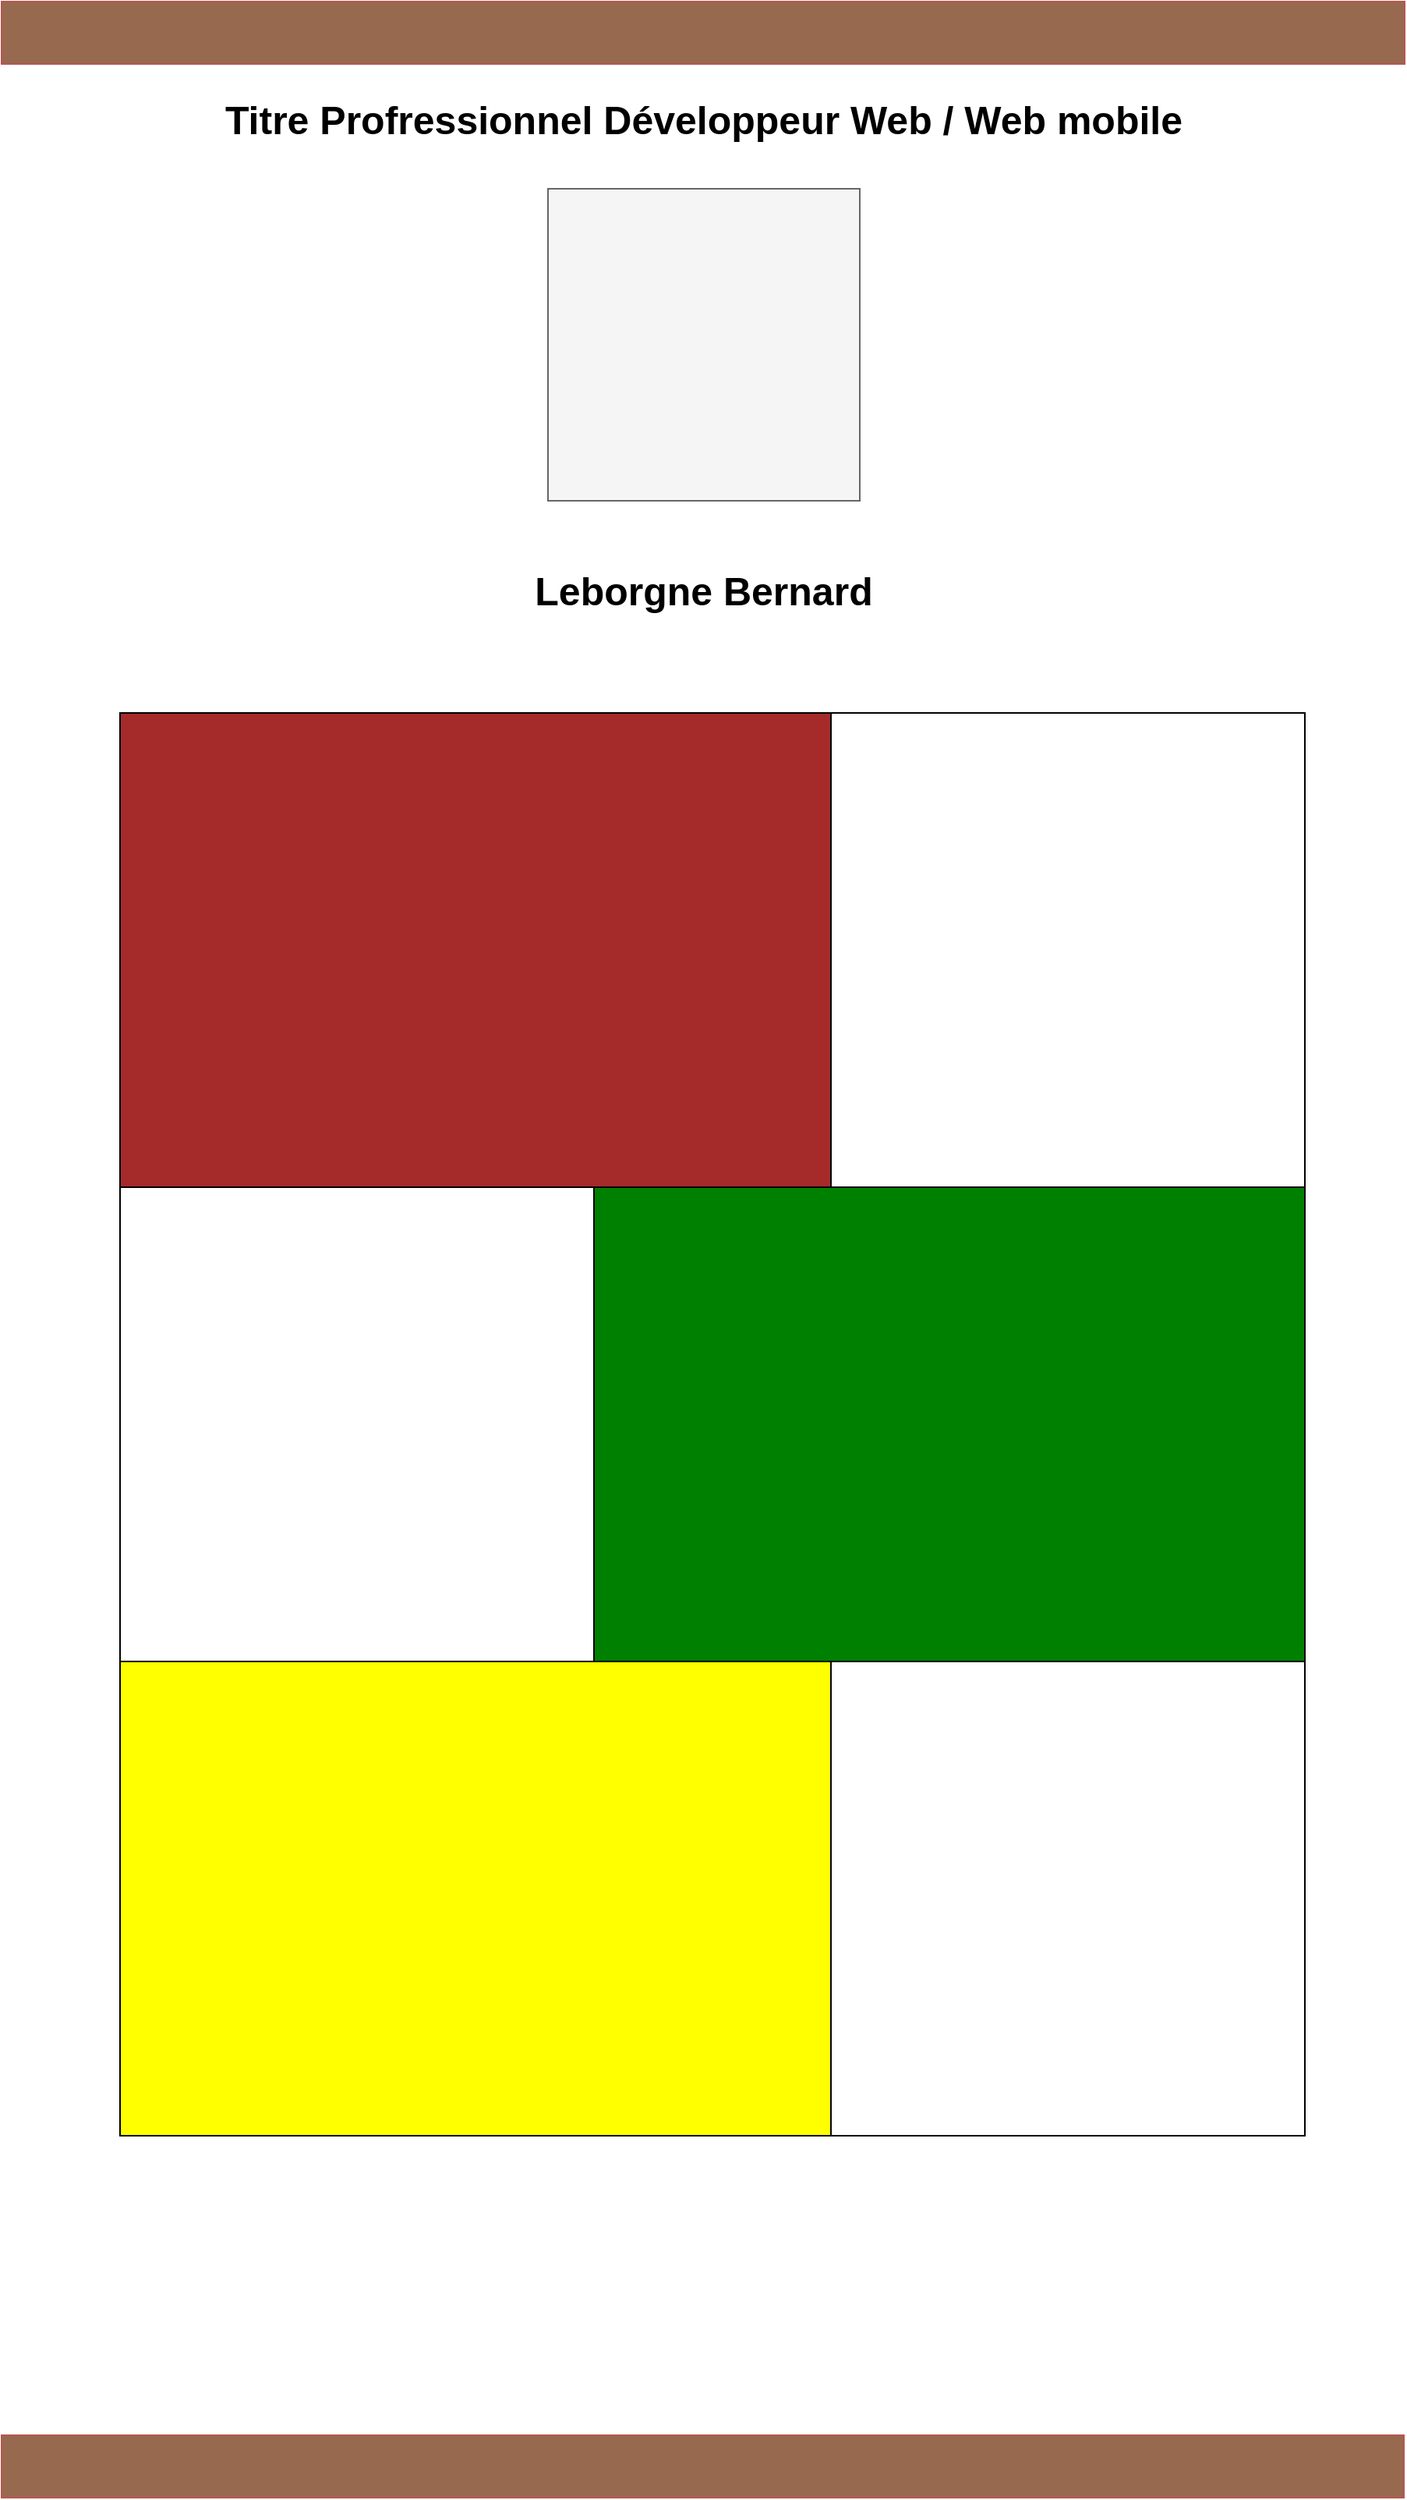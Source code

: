 <mxfile version="14.0.4" type="device"><diagram id="85rkZPnUPxmr_U3jCKhD" name="Page-1"><mxGraphModel dx="1237" dy="737" grid="1" gridSize="19" guides="1" tooltips="1" connect="1" arrows="1" fold="1" page="1" pageScale="1" pageWidth="900" pageHeight="1600" background="#FFFFFF" math="0" shadow="0"><root><mxCell id="0"/><mxCell id="1" parent="0"/><mxCell id="vtX6pTGwNC9kAQFMnwFs-1" value="" style="rounded=0;whiteSpace=wrap;html=1;strokeColor=#b85450;fillColor=#97694e;" parent="1" vertex="1"><mxGeometry width="900" height="40" as="geometry"/></mxCell><mxCell id="vtX6pTGwNC9kAQFMnwFs-2" value="&lt;font size=&quot;1&quot; color=&quot;#000000&quot;&gt;&lt;b style=&quot;font-size: 25px&quot;&gt;Titre Profressionnel Développeur Web / Web mobile&lt;/b&gt;&lt;/font&gt;" style="text;html=1;strokeColor=none;fillColor=none;align=center;verticalAlign=middle;whiteSpace=wrap;rounded=0;" parent="1" vertex="1"><mxGeometry x="135" y="40" width="631" height="70" as="geometry"/></mxCell><mxCell id="vtX6pTGwNC9kAQFMnwFs-3" value="" style="rounded=0;whiteSpace=wrap;html=1;fillColor=#f5f5f5;strokeColor=#666666;fontColor=#333333;" parent="1" vertex="1"><mxGeometry x="350.5" y="120" width="200" height="200" as="geometry"/></mxCell><mxCell id="vtX6pTGwNC9kAQFMnwFs-5" value="&lt;font size=&quot;1&quot; color=&quot;#000000&quot;&gt;&lt;b style=&quot;font-size: 25px&quot;&gt;Leborgne Bernard&lt;/b&gt;&lt;/font&gt;" style="text;html=1;strokeColor=none;fillColor=none;align=center;verticalAlign=middle;whiteSpace=wrap;rounded=0;" parent="1" vertex="1"><mxGeometry x="135" y="342" width="631" height="70" as="geometry"/></mxCell><mxCell id="q9IXds2wnLCg6s5bmXSq-36" value="" style="rounded=0;whiteSpace=wrap;html=1;fillColor=#97694e;" vertex="1" parent="1"><mxGeometry x="76" y="456" width="456" height="228" as="geometry"/></mxCell><mxCell id="q9IXds2wnLCg6s5bmXSq-43" value="" style="edgeStyle=orthogonalEdgeStyle;rounded=0;orthogonalLoop=1;jettySize=auto;html=1;" edge="1" parent="1" source="q9IXds2wnLCg6s5bmXSq-37" target="q9IXds2wnLCg6s5bmXSq-40"><mxGeometry relative="1" as="geometry"/></mxCell><mxCell id="q9IXds2wnLCg6s5bmXSq-37" value="" style="rounded=0;whiteSpace=wrap;html=1;fillColor=#a52a2a;" vertex="1" parent="1"><mxGeometry x="76" y="456" width="456" height="304" as="geometry"/></mxCell><mxCell id="q9IXds2wnLCg6s5bmXSq-38" value="" style="rounded=0;whiteSpace=wrap;html=1;" vertex="1" parent="1"><mxGeometry x="532" y="456" width="304" height="304" as="geometry"/></mxCell><mxCell id="q9IXds2wnLCg6s5bmXSq-39" value="" style="rounded=0;whiteSpace=wrap;html=1;fillColor=#008000;" vertex="1" parent="1"><mxGeometry x="380" y="760" width="456" height="304" as="geometry"/></mxCell><mxCell id="q9IXds2wnLCg6s5bmXSq-40" value="" style="rounded=0;whiteSpace=wrap;html=1;" vertex="1" parent="1"><mxGeometry x="76" y="760" width="304" height="304" as="geometry"/></mxCell><mxCell id="q9IXds2wnLCg6s5bmXSq-41" value="" style="rounded=0;whiteSpace=wrap;html=1;fillColor=#ffff00;" vertex="1" parent="1"><mxGeometry x="76" y="1064" width="456" height="304" as="geometry"/></mxCell><mxCell id="q9IXds2wnLCg6s5bmXSq-42" value="" style="rounded=0;whiteSpace=wrap;html=1;" vertex="1" parent="1"><mxGeometry x="532" y="1064" width="304" height="304" as="geometry"/></mxCell><mxCell id="q9IXds2wnLCg6s5bmXSq-44" value="" style="rounded=0;whiteSpace=wrap;html=1;strokeColor=#b85450;fillColor=#97694e;" vertex="1" parent="1"><mxGeometry y="1560" width="899.5" height="40" as="geometry"/></mxCell></root></mxGraphModel></diagram></mxfile>